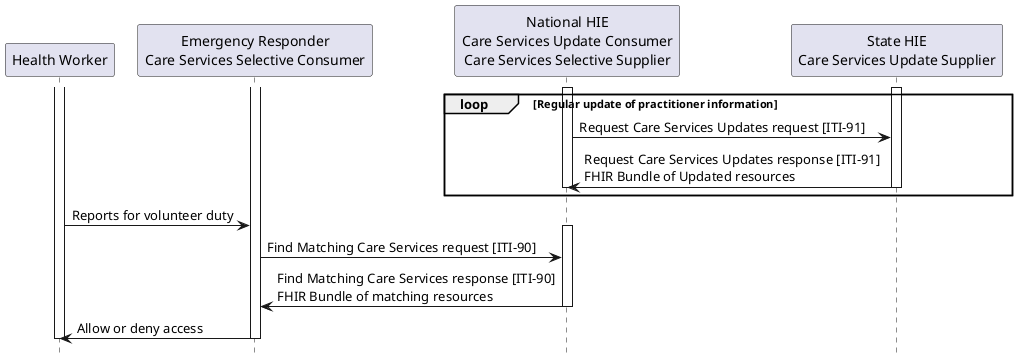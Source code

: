 @startuml
hide footbox
participant "Health Worker" as HW
participant "Emergency Responder\nCare Services Selective Consumer" as ER
participant "National HIE\nCare Services Update Consumer\nCare Services Selective Supplier" as NHIE
participant "State HIE\nCare Services Update Supplier" as SHIE

loop Regular update of practitioner information
activate NHIE
activate SHIE
NHIE -> SHIE : Request Care Services Updates request [ITI-91]
SHIE -> NHIE : Request Care Services Updates response [ITI-91]\nFHIR Bundle of Updated resources
deactivate NHIE
deactivate SHIE
end

activate HW
activate ER
HW -> ER : Reports for volunteer duty

activate NHIE
ER -> NHIE : Find Matching Care Services request [ITI-90]
NHIE -> ER : Find Matching Care Services response [ITI-90]\nFHIR Bundle of matching resources
deactivate NHIE

ER -> HW : Allow or deny access
deactivate HW
deactivate ER

@enduml